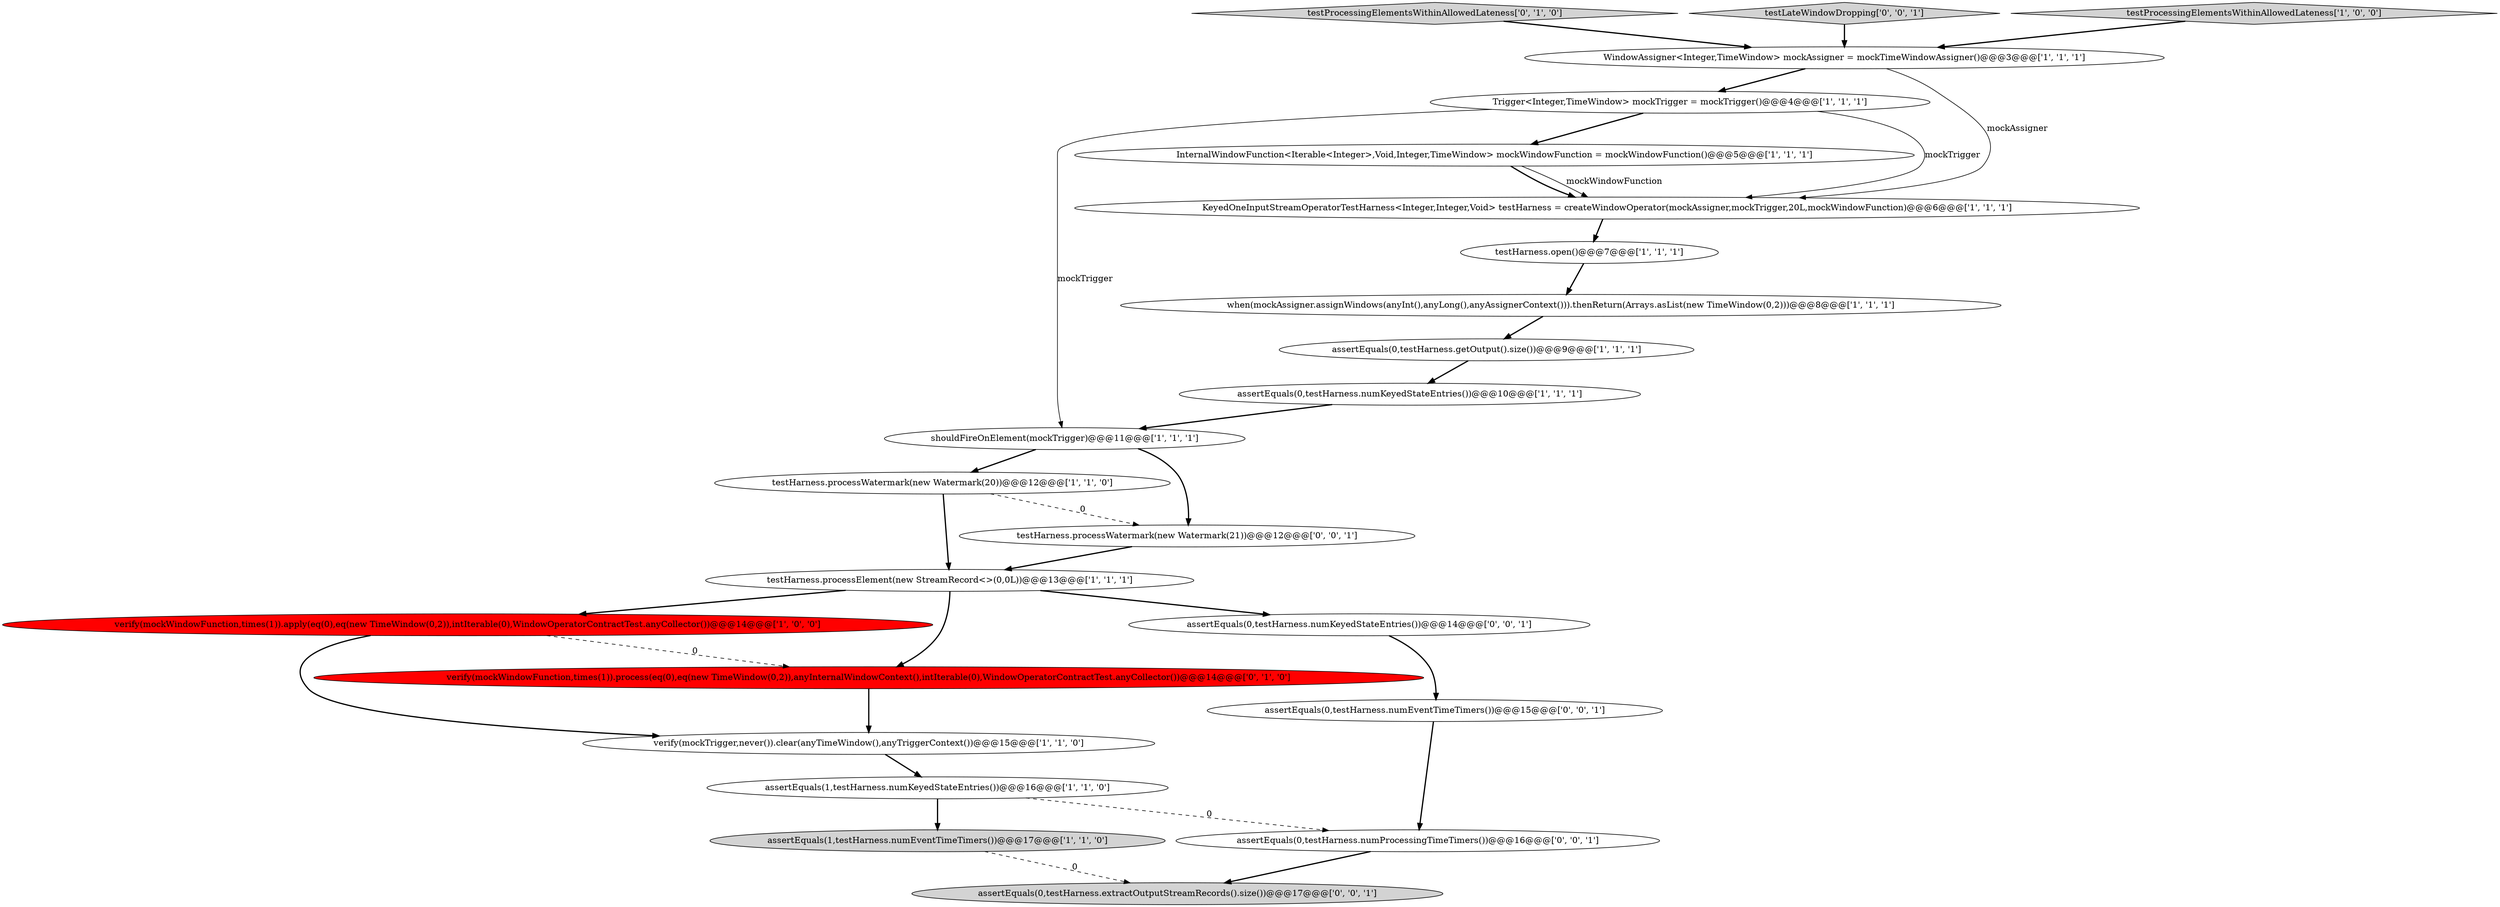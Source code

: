 digraph {
10 [style = filled, label = "WindowAssigner<Integer,TimeWindow> mockAssigner = mockTimeWindowAssigner()@@@3@@@['1', '1', '1']", fillcolor = white, shape = ellipse image = "AAA0AAABBB1BBB"];
21 [style = filled, label = "assertEquals(0,testHarness.numEventTimeTimers())@@@15@@@['0', '0', '1']", fillcolor = white, shape = ellipse image = "AAA0AAABBB3BBB"];
14 [style = filled, label = "assertEquals(0,testHarness.getOutput().size())@@@9@@@['1', '1', '1']", fillcolor = white, shape = ellipse image = "AAA0AAABBB1BBB"];
8 [style = filled, label = "verify(mockTrigger,never()).clear(anyTimeWindow(),anyTriggerContext())@@@15@@@['1', '1', '0']", fillcolor = white, shape = ellipse image = "AAA0AAABBB1BBB"];
1 [style = filled, label = "testHarness.processWatermark(new Watermark(20))@@@12@@@['1', '1', '0']", fillcolor = white, shape = ellipse image = "AAA0AAABBB1BBB"];
6 [style = filled, label = "when(mockAssigner.assignWindows(anyInt(),anyLong(),anyAssignerContext())).thenReturn(Arrays.asList(new TimeWindow(0,2)))@@@8@@@['1', '1', '1']", fillcolor = white, shape = ellipse image = "AAA0AAABBB1BBB"];
22 [style = filled, label = "assertEquals(0,testHarness.numProcessingTimeTimers())@@@16@@@['0', '0', '1']", fillcolor = white, shape = ellipse image = "AAA0AAABBB3BBB"];
11 [style = filled, label = "verify(mockWindowFunction,times(1)).apply(eq(0),eq(new TimeWindow(0,2)),intIterable(0),WindowOperatorContractTest.anyCollector())@@@14@@@['1', '0', '0']", fillcolor = red, shape = ellipse image = "AAA1AAABBB1BBB"];
3 [style = filled, label = "testHarness.processElement(new StreamRecord<>(0,0L))@@@13@@@['1', '1', '1']", fillcolor = white, shape = ellipse image = "AAA0AAABBB1BBB"];
20 [style = filled, label = "assertEquals(0,testHarness.numKeyedStateEntries())@@@14@@@['0', '0', '1']", fillcolor = white, shape = ellipse image = "AAA0AAABBB3BBB"];
9 [style = filled, label = "KeyedOneInputStreamOperatorTestHarness<Integer,Integer,Void> testHarness = createWindowOperator(mockAssigner,mockTrigger,20L,mockWindowFunction)@@@6@@@['1', '1', '1']", fillcolor = white, shape = ellipse image = "AAA0AAABBB1BBB"];
0 [style = filled, label = "testHarness.open()@@@7@@@['1', '1', '1']", fillcolor = white, shape = ellipse image = "AAA0AAABBB1BBB"];
13 [style = filled, label = "Trigger<Integer,TimeWindow> mockTrigger = mockTrigger()@@@4@@@['1', '1', '1']", fillcolor = white, shape = ellipse image = "AAA0AAABBB1BBB"];
16 [style = filled, label = "testProcessingElementsWithinAllowedLateness['0', '1', '0']", fillcolor = lightgray, shape = diamond image = "AAA0AAABBB2BBB"];
15 [style = filled, label = "assertEquals(0,testHarness.numKeyedStateEntries())@@@10@@@['1', '1', '1']", fillcolor = white, shape = ellipse image = "AAA0AAABBB1BBB"];
17 [style = filled, label = "verify(mockWindowFunction,times(1)).process(eq(0),eq(new TimeWindow(0,2)),anyInternalWindowContext(),intIterable(0),WindowOperatorContractTest.anyCollector())@@@14@@@['0', '1', '0']", fillcolor = red, shape = ellipse image = "AAA1AAABBB2BBB"];
12 [style = filled, label = "assertEquals(1,testHarness.numKeyedStateEntries())@@@16@@@['1', '1', '0']", fillcolor = white, shape = ellipse image = "AAA0AAABBB1BBB"];
19 [style = filled, label = "testHarness.processWatermark(new Watermark(21))@@@12@@@['0', '0', '1']", fillcolor = white, shape = ellipse image = "AAA0AAABBB3BBB"];
23 [style = filled, label = "assertEquals(0,testHarness.extractOutputStreamRecords().size())@@@17@@@['0', '0', '1']", fillcolor = lightgray, shape = ellipse image = "AAA0AAABBB3BBB"];
4 [style = filled, label = "shouldFireOnElement(mockTrigger)@@@11@@@['1', '1', '1']", fillcolor = white, shape = ellipse image = "AAA0AAABBB1BBB"];
18 [style = filled, label = "testLateWindowDropping['0', '0', '1']", fillcolor = lightgray, shape = diamond image = "AAA0AAABBB3BBB"];
2 [style = filled, label = "assertEquals(1,testHarness.numEventTimeTimers())@@@17@@@['1', '1', '0']", fillcolor = lightgray, shape = ellipse image = "AAA0AAABBB1BBB"];
7 [style = filled, label = "testProcessingElementsWithinAllowedLateness['1', '0', '0']", fillcolor = lightgray, shape = diamond image = "AAA0AAABBB1BBB"];
5 [style = filled, label = "InternalWindowFunction<Iterable<Integer>,Void,Integer,TimeWindow> mockWindowFunction = mockWindowFunction()@@@5@@@['1', '1', '1']", fillcolor = white, shape = ellipse image = "AAA0AAABBB1BBB"];
2->23 [style = dashed, label="0"];
17->8 [style = bold, label=""];
9->0 [style = bold, label=""];
5->9 [style = bold, label=""];
0->6 [style = bold, label=""];
7->10 [style = bold, label=""];
16->10 [style = bold, label=""];
1->19 [style = dashed, label="0"];
4->19 [style = bold, label=""];
1->3 [style = bold, label=""];
3->11 [style = bold, label=""];
10->9 [style = solid, label="mockAssigner"];
13->4 [style = solid, label="mockTrigger"];
11->17 [style = dashed, label="0"];
22->23 [style = bold, label=""];
20->21 [style = bold, label=""];
6->14 [style = bold, label=""];
12->2 [style = bold, label=""];
3->20 [style = bold, label=""];
18->10 [style = bold, label=""];
10->13 [style = bold, label=""];
21->22 [style = bold, label=""];
12->22 [style = dashed, label="0"];
15->4 [style = bold, label=""];
13->5 [style = bold, label=""];
11->8 [style = bold, label=""];
3->17 [style = bold, label=""];
14->15 [style = bold, label=""];
4->1 [style = bold, label=""];
5->9 [style = solid, label="mockWindowFunction"];
13->9 [style = solid, label="mockTrigger"];
19->3 [style = bold, label=""];
8->12 [style = bold, label=""];
}
